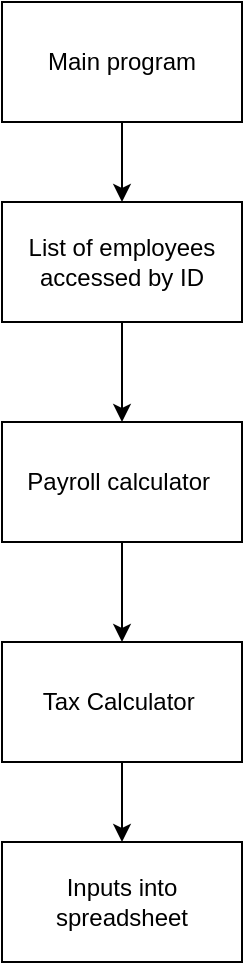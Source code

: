 <mxfile version="27.1.6">
  <diagram name="Page-1" id="2lKSNLkg8uhMeyRZSCcj">
    <mxGraphModel dx="1060" dy="571" grid="1" gridSize="10" guides="1" tooltips="1" connect="1" arrows="1" fold="1" page="1" pageScale="1" pageWidth="850" pageHeight="1100" math="0" shadow="0">
      <root>
        <mxCell id="0" />
        <mxCell id="1" parent="0" />
        <mxCell id="k0CjIuHBRBUZPWsEeQh3-5" value="" style="edgeStyle=orthogonalEdgeStyle;rounded=0;orthogonalLoop=1;jettySize=auto;html=1;" edge="1" parent="1" source="k0CjIuHBRBUZPWsEeQh3-1" target="k0CjIuHBRBUZPWsEeQh3-3">
          <mxGeometry relative="1" as="geometry" />
        </mxCell>
        <mxCell id="k0CjIuHBRBUZPWsEeQh3-1" value="Main program" style="rounded=0;whiteSpace=wrap;html=1;" vertex="1" parent="1">
          <mxGeometry x="365" y="10" width="120" height="60" as="geometry" />
        </mxCell>
        <mxCell id="k0CjIuHBRBUZPWsEeQh3-7" value="" style="edgeStyle=orthogonalEdgeStyle;rounded=0;orthogonalLoop=1;jettySize=auto;html=1;" edge="1" parent="1" source="k0CjIuHBRBUZPWsEeQh3-2" target="k0CjIuHBRBUZPWsEeQh3-4">
          <mxGeometry relative="1" as="geometry" />
        </mxCell>
        <mxCell id="k0CjIuHBRBUZPWsEeQh3-2" value="Payroll calculator&amp;nbsp;" style="rounded=0;whiteSpace=wrap;html=1;" vertex="1" parent="1">
          <mxGeometry x="365" y="220" width="120" height="60" as="geometry" />
        </mxCell>
        <mxCell id="k0CjIuHBRBUZPWsEeQh3-6" value="" style="edgeStyle=orthogonalEdgeStyle;rounded=0;orthogonalLoop=1;jettySize=auto;html=1;" edge="1" parent="1" source="k0CjIuHBRBUZPWsEeQh3-3" target="k0CjIuHBRBUZPWsEeQh3-2">
          <mxGeometry relative="1" as="geometry" />
        </mxCell>
        <mxCell id="k0CjIuHBRBUZPWsEeQh3-3" value="List of employees&lt;div&gt;accessed by ID&lt;/div&gt;" style="rounded=0;whiteSpace=wrap;html=1;" vertex="1" parent="1">
          <mxGeometry x="365" y="110" width="120" height="60" as="geometry" />
        </mxCell>
        <mxCell id="k0CjIuHBRBUZPWsEeQh3-9" value="" style="edgeStyle=orthogonalEdgeStyle;rounded=0;orthogonalLoop=1;jettySize=auto;html=1;" edge="1" parent="1" source="k0CjIuHBRBUZPWsEeQh3-4" target="k0CjIuHBRBUZPWsEeQh3-8">
          <mxGeometry relative="1" as="geometry" />
        </mxCell>
        <mxCell id="k0CjIuHBRBUZPWsEeQh3-4" value="Tax Calculator&amp;nbsp;" style="rounded=0;whiteSpace=wrap;html=1;" vertex="1" parent="1">
          <mxGeometry x="365" y="330" width="120" height="60" as="geometry" />
        </mxCell>
        <mxCell id="k0CjIuHBRBUZPWsEeQh3-8" value="Inputs into spreadsheet" style="rounded=0;whiteSpace=wrap;html=1;" vertex="1" parent="1">
          <mxGeometry x="365" y="430" width="120" height="60" as="geometry" />
        </mxCell>
      </root>
    </mxGraphModel>
  </diagram>
</mxfile>
